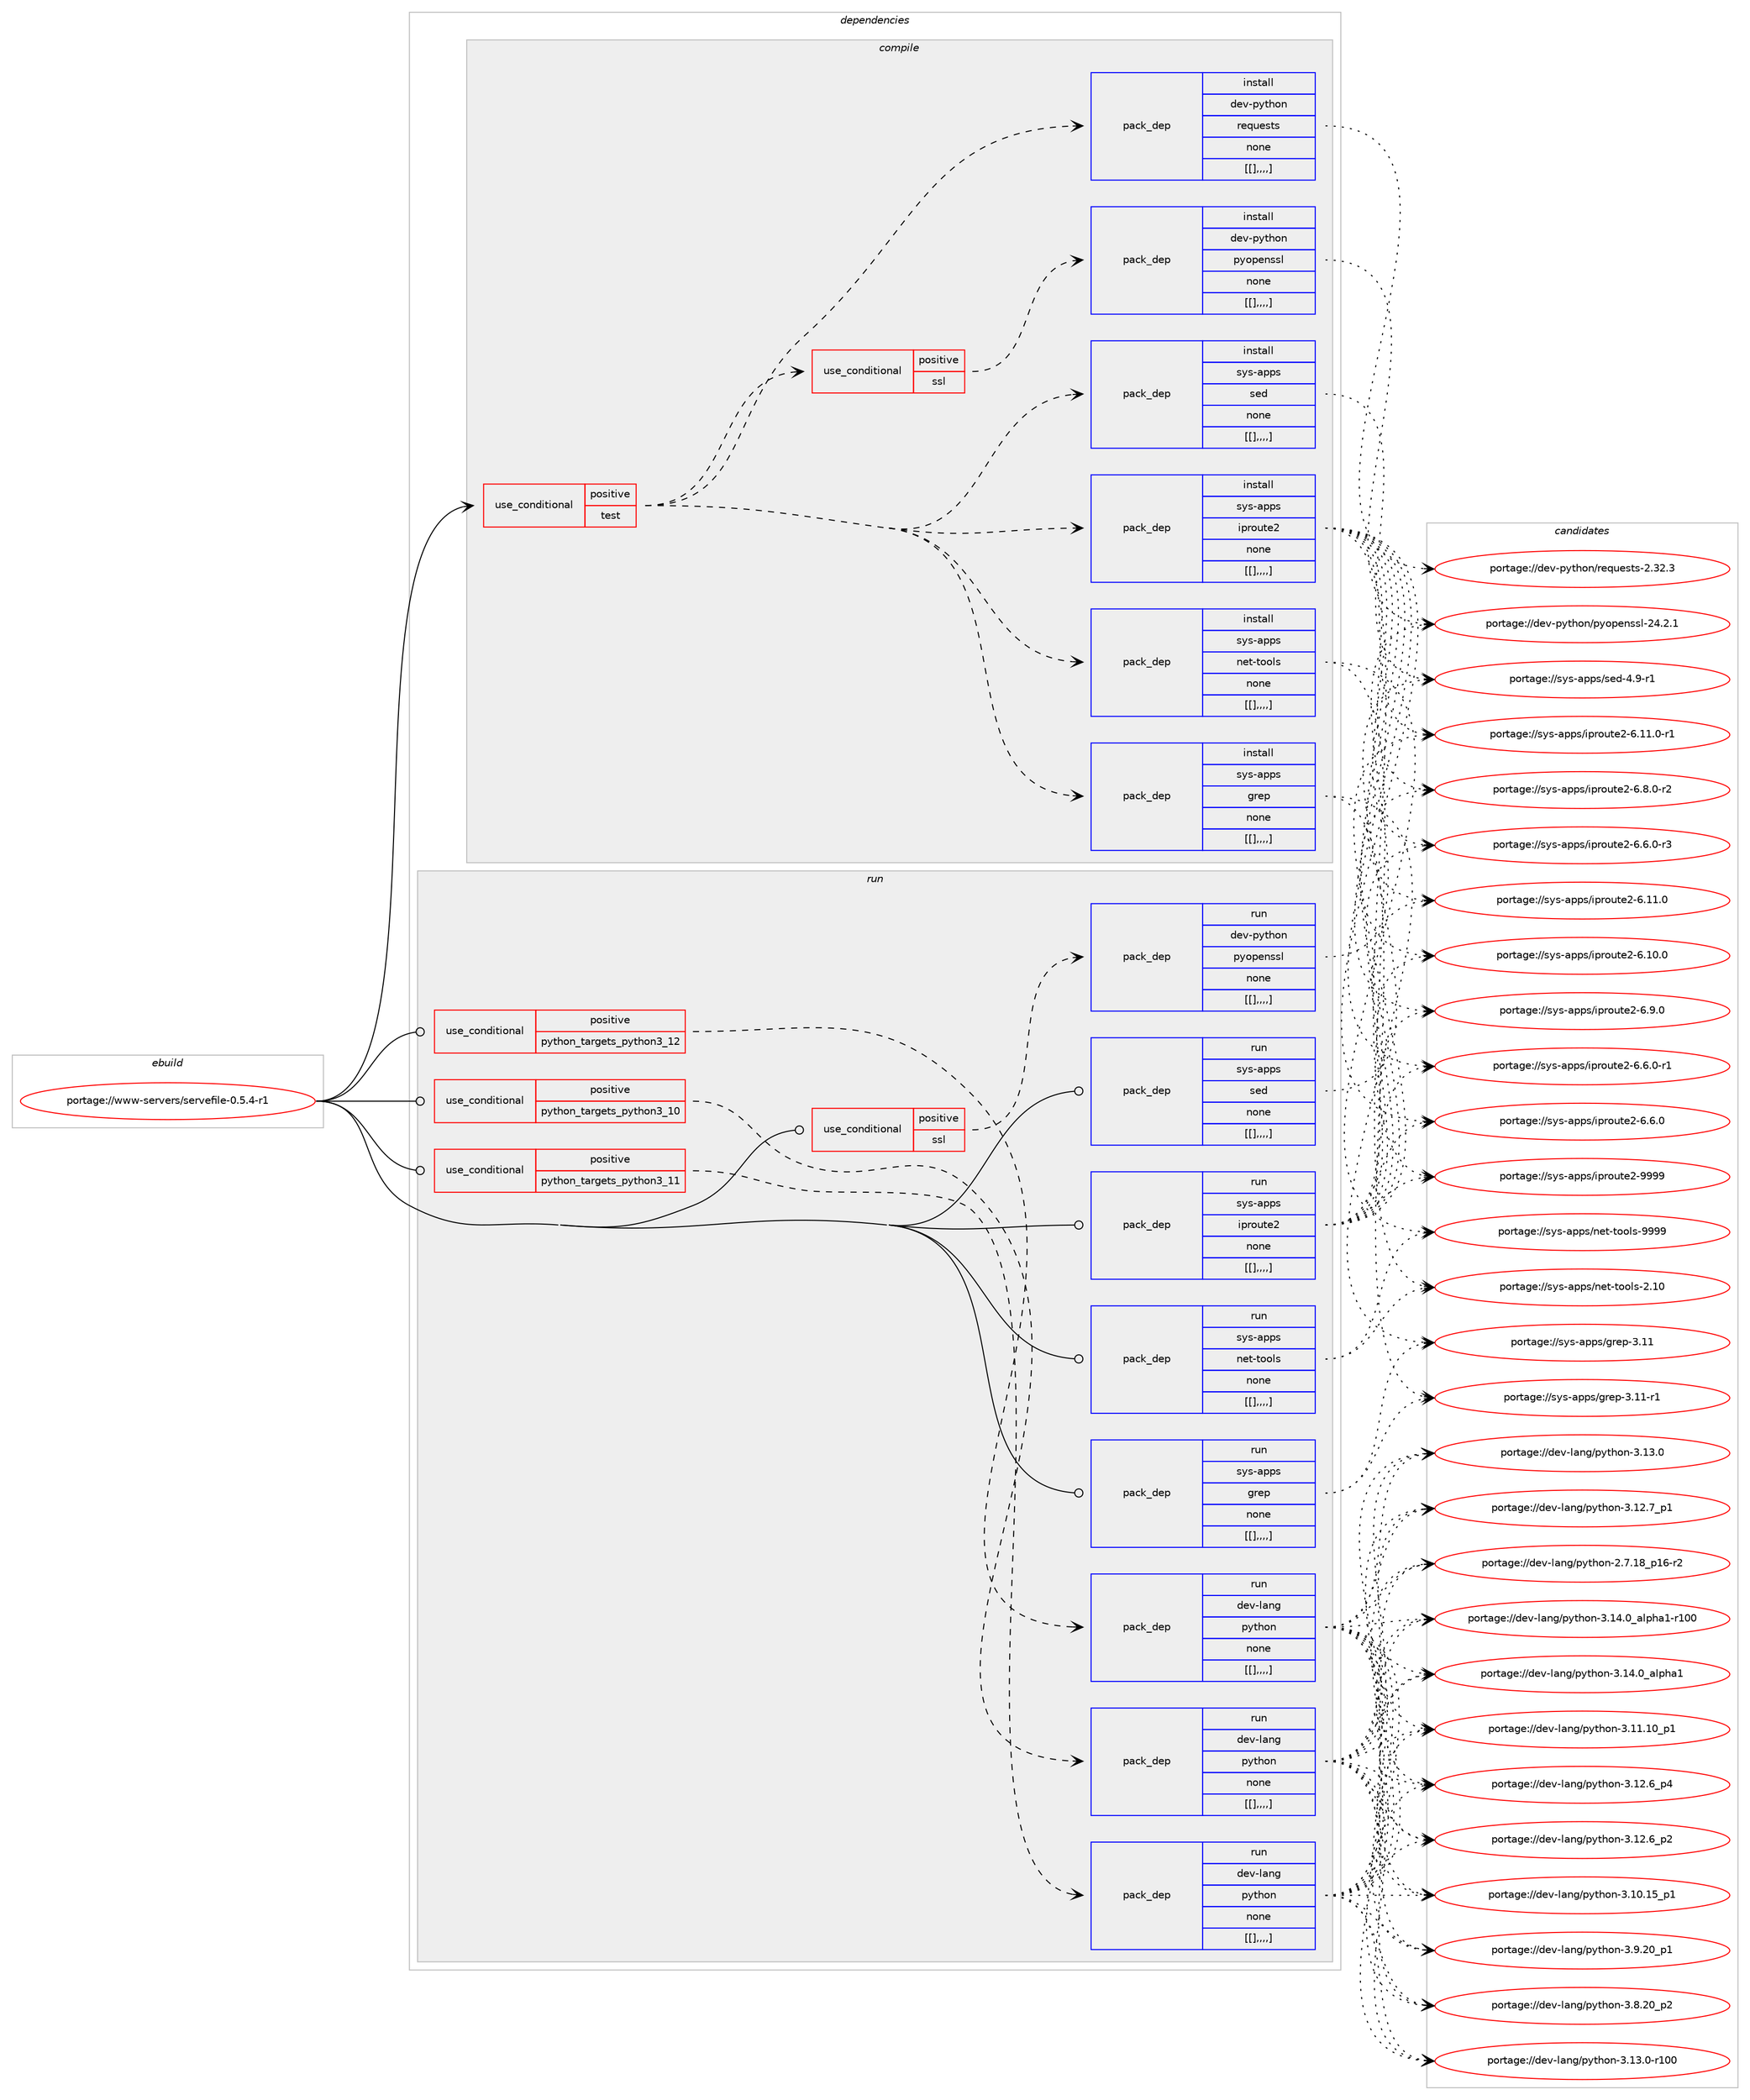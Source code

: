 digraph prolog {

# *************
# Graph options
# *************

newrank=true;
concentrate=true;
compound=true;
graph [rankdir=LR,fontname=Helvetica,fontsize=10,ranksep=1.5];#, ranksep=2.5, nodesep=0.2];
edge  [arrowhead=vee];
node  [fontname=Helvetica,fontsize=10];

# **********
# The ebuild
# **********

subgraph cluster_leftcol {
color=gray;
label=<<i>ebuild</i>>;
id [label="portage://www-servers/servefile-0.5.4-r1", color=red, width=4, href="../www-servers/servefile-0.5.4-r1.svg"];
}

# ****************
# The dependencies
# ****************

subgraph cluster_midcol {
color=gray;
label=<<i>dependencies</i>>;
subgraph cluster_compile {
fillcolor="#eeeeee";
style=filled;
label=<<i>compile</i>>;
subgraph cond127748 {
dependency477206 [label=<<TABLE BORDER="0" CELLBORDER="1" CELLSPACING="0" CELLPADDING="4"><TR><TD ROWSPAN="3" CELLPADDING="10">use_conditional</TD></TR><TR><TD>positive</TD></TR><TR><TD>test</TD></TR></TABLE>>, shape=none, color=red];
subgraph cond127763 {
dependency477238 [label=<<TABLE BORDER="0" CELLBORDER="1" CELLSPACING="0" CELLPADDING="4"><TR><TD ROWSPAN="3" CELLPADDING="10">use_conditional</TD></TR><TR><TD>positive</TD></TR><TR><TD>ssl</TD></TR></TABLE>>, shape=none, color=red];
subgraph pack345831 {
dependency477242 [label=<<TABLE BORDER="0" CELLBORDER="1" CELLSPACING="0" CELLPADDING="4" WIDTH="220"><TR><TD ROWSPAN="6" CELLPADDING="30">pack_dep</TD></TR><TR><TD WIDTH="110">install</TD></TR><TR><TD>dev-python</TD></TR><TR><TD>pyopenssl</TD></TR><TR><TD>none</TD></TR><TR><TD>[[],,,,]</TD></TR></TABLE>>, shape=none, color=blue];
}
dependency477238:e -> dependency477242:w [weight=20,style="dashed",arrowhead="vee"];
}
dependency477206:e -> dependency477238:w [weight=20,style="dashed",arrowhead="vee"];
subgraph pack345861 {
dependency477283 [label=<<TABLE BORDER="0" CELLBORDER="1" CELLSPACING="0" CELLPADDING="4" WIDTH="220"><TR><TD ROWSPAN="6" CELLPADDING="30">pack_dep</TD></TR><TR><TD WIDTH="110">install</TD></TR><TR><TD>sys-apps</TD></TR><TR><TD>grep</TD></TR><TR><TD>none</TD></TR><TR><TD>[[],,,,]</TD></TR></TABLE>>, shape=none, color=blue];
}
dependency477206:e -> dependency477283:w [weight=20,style="dashed",arrowhead="vee"];
subgraph pack345866 {
dependency477316 [label=<<TABLE BORDER="0" CELLBORDER="1" CELLSPACING="0" CELLPADDING="4" WIDTH="220"><TR><TD ROWSPAN="6" CELLPADDING="30">pack_dep</TD></TR><TR><TD WIDTH="110">install</TD></TR><TR><TD>sys-apps</TD></TR><TR><TD>iproute2</TD></TR><TR><TD>none</TD></TR><TR><TD>[[],,,,]</TD></TR></TABLE>>, shape=none, color=blue];
}
dependency477206:e -> dependency477316:w [weight=20,style="dashed",arrowhead="vee"];
subgraph pack345884 {
dependency477337 [label=<<TABLE BORDER="0" CELLBORDER="1" CELLSPACING="0" CELLPADDING="4" WIDTH="220"><TR><TD ROWSPAN="6" CELLPADDING="30">pack_dep</TD></TR><TR><TD WIDTH="110">install</TD></TR><TR><TD>sys-apps</TD></TR><TR><TD>net-tools</TD></TR><TR><TD>none</TD></TR><TR><TD>[[],,,,]</TD></TR></TABLE>>, shape=none, color=blue];
}
dependency477206:e -> dependency477337:w [weight=20,style="dashed",arrowhead="vee"];
subgraph pack345896 {
dependency477342 [label=<<TABLE BORDER="0" CELLBORDER="1" CELLSPACING="0" CELLPADDING="4" WIDTH="220"><TR><TD ROWSPAN="6" CELLPADDING="30">pack_dep</TD></TR><TR><TD WIDTH="110">install</TD></TR><TR><TD>sys-apps</TD></TR><TR><TD>sed</TD></TR><TR><TD>none</TD></TR><TR><TD>[[],,,,]</TD></TR></TABLE>>, shape=none, color=blue];
}
dependency477206:e -> dependency477342:w [weight=20,style="dashed",arrowhead="vee"];
subgraph pack345924 {
dependency477402 [label=<<TABLE BORDER="0" CELLBORDER="1" CELLSPACING="0" CELLPADDING="4" WIDTH="220"><TR><TD ROWSPAN="6" CELLPADDING="30">pack_dep</TD></TR><TR><TD WIDTH="110">install</TD></TR><TR><TD>dev-python</TD></TR><TR><TD>requests</TD></TR><TR><TD>none</TD></TR><TR><TD>[[],,,,]</TD></TR></TABLE>>, shape=none, color=blue];
}
dependency477206:e -> dependency477402:w [weight=20,style="dashed",arrowhead="vee"];
}
id:e -> dependency477206:w [weight=20,style="solid",arrowhead="vee"];
}
subgraph cluster_compileandrun {
fillcolor="#eeeeee";
style=filled;
label=<<i>compile and run</i>>;
}
subgraph cluster_run {
fillcolor="#eeeeee";
style=filled;
label=<<i>run</i>>;
subgraph cond127861 {
dependency477504 [label=<<TABLE BORDER="0" CELLBORDER="1" CELLSPACING="0" CELLPADDING="4"><TR><TD ROWSPAN="3" CELLPADDING="10">use_conditional</TD></TR><TR><TD>positive</TD></TR><TR><TD>python_targets_python3_10</TD></TR></TABLE>>, shape=none, color=red];
subgraph pack346000 {
dependency477508 [label=<<TABLE BORDER="0" CELLBORDER="1" CELLSPACING="0" CELLPADDING="4" WIDTH="220"><TR><TD ROWSPAN="6" CELLPADDING="30">pack_dep</TD></TR><TR><TD WIDTH="110">run</TD></TR><TR><TD>dev-lang</TD></TR><TR><TD>python</TD></TR><TR><TD>none</TD></TR><TR><TD>[[],,,,]</TD></TR></TABLE>>, shape=none, color=blue];
}
dependency477504:e -> dependency477508:w [weight=20,style="dashed",arrowhead="vee"];
}
id:e -> dependency477504:w [weight=20,style="solid",arrowhead="odot"];
subgraph cond127870 {
dependency477513 [label=<<TABLE BORDER="0" CELLBORDER="1" CELLSPACING="0" CELLPADDING="4"><TR><TD ROWSPAN="3" CELLPADDING="10">use_conditional</TD></TR><TR><TD>positive</TD></TR><TR><TD>python_targets_python3_11</TD></TR></TABLE>>, shape=none, color=red];
subgraph pack346006 {
dependency477517 [label=<<TABLE BORDER="0" CELLBORDER="1" CELLSPACING="0" CELLPADDING="4" WIDTH="220"><TR><TD ROWSPAN="6" CELLPADDING="30">pack_dep</TD></TR><TR><TD WIDTH="110">run</TD></TR><TR><TD>dev-lang</TD></TR><TR><TD>python</TD></TR><TR><TD>none</TD></TR><TR><TD>[[],,,,]</TD></TR></TABLE>>, shape=none, color=blue];
}
dependency477513:e -> dependency477517:w [weight=20,style="dashed",arrowhead="vee"];
}
id:e -> dependency477513:w [weight=20,style="solid",arrowhead="odot"];
subgraph cond127872 {
dependency477521 [label=<<TABLE BORDER="0" CELLBORDER="1" CELLSPACING="0" CELLPADDING="4"><TR><TD ROWSPAN="3" CELLPADDING="10">use_conditional</TD></TR><TR><TD>positive</TD></TR><TR><TD>python_targets_python3_12</TD></TR></TABLE>>, shape=none, color=red];
subgraph pack346034 {
dependency477595 [label=<<TABLE BORDER="0" CELLBORDER="1" CELLSPACING="0" CELLPADDING="4" WIDTH="220"><TR><TD ROWSPAN="6" CELLPADDING="30">pack_dep</TD></TR><TR><TD WIDTH="110">run</TD></TR><TR><TD>dev-lang</TD></TR><TR><TD>python</TD></TR><TR><TD>none</TD></TR><TR><TD>[[],,,,]</TD></TR></TABLE>>, shape=none, color=blue];
}
dependency477521:e -> dependency477595:w [weight=20,style="dashed",arrowhead="vee"];
}
id:e -> dependency477521:w [weight=20,style="solid",arrowhead="odot"];
subgraph cond127923 {
dependency477671 [label=<<TABLE BORDER="0" CELLBORDER="1" CELLSPACING="0" CELLPADDING="4"><TR><TD ROWSPAN="3" CELLPADDING="10">use_conditional</TD></TR><TR><TD>positive</TD></TR><TR><TD>ssl</TD></TR></TABLE>>, shape=none, color=red];
subgraph pack346125 {
dependency477714 [label=<<TABLE BORDER="0" CELLBORDER="1" CELLSPACING="0" CELLPADDING="4" WIDTH="220"><TR><TD ROWSPAN="6" CELLPADDING="30">pack_dep</TD></TR><TR><TD WIDTH="110">run</TD></TR><TR><TD>dev-python</TD></TR><TR><TD>pyopenssl</TD></TR><TR><TD>none</TD></TR><TR><TD>[[],,,,]</TD></TR></TABLE>>, shape=none, color=blue];
}
dependency477671:e -> dependency477714:w [weight=20,style="dashed",arrowhead="vee"];
}
id:e -> dependency477671:w [weight=20,style="solid",arrowhead="odot"];
subgraph pack346137 {
dependency477799 [label=<<TABLE BORDER="0" CELLBORDER="1" CELLSPACING="0" CELLPADDING="4" WIDTH="220"><TR><TD ROWSPAN="6" CELLPADDING="30">pack_dep</TD></TR><TR><TD WIDTH="110">run</TD></TR><TR><TD>sys-apps</TD></TR><TR><TD>grep</TD></TR><TR><TD>none</TD></TR><TR><TD>[[],,,,]</TD></TR></TABLE>>, shape=none, color=blue];
}
id:e -> dependency477799:w [weight=20,style="solid",arrowhead="odot"];
subgraph pack346213 {
dependency477889 [label=<<TABLE BORDER="0" CELLBORDER="1" CELLSPACING="0" CELLPADDING="4" WIDTH="220"><TR><TD ROWSPAN="6" CELLPADDING="30">pack_dep</TD></TR><TR><TD WIDTH="110">run</TD></TR><TR><TD>sys-apps</TD></TR><TR><TD>iproute2</TD></TR><TR><TD>none</TD></TR><TR><TD>[[],,,,]</TD></TR></TABLE>>, shape=none, color=blue];
}
id:e -> dependency477889:w [weight=20,style="solid",arrowhead="odot"];
subgraph pack346264 {
dependency477909 [label=<<TABLE BORDER="0" CELLBORDER="1" CELLSPACING="0" CELLPADDING="4" WIDTH="220"><TR><TD ROWSPAN="6" CELLPADDING="30">pack_dep</TD></TR><TR><TD WIDTH="110">run</TD></TR><TR><TD>sys-apps</TD></TR><TR><TD>net-tools</TD></TR><TR><TD>none</TD></TR><TR><TD>[[],,,,]</TD></TR></TABLE>>, shape=none, color=blue];
}
id:e -> dependency477909:w [weight=20,style="solid",arrowhead="odot"];
subgraph pack346280 {
dependency477970 [label=<<TABLE BORDER="0" CELLBORDER="1" CELLSPACING="0" CELLPADDING="4" WIDTH="220"><TR><TD ROWSPAN="6" CELLPADDING="30">pack_dep</TD></TR><TR><TD WIDTH="110">run</TD></TR><TR><TD>sys-apps</TD></TR><TR><TD>sed</TD></TR><TR><TD>none</TD></TR><TR><TD>[[],,,,]</TD></TR></TABLE>>, shape=none, color=blue];
}
id:e -> dependency477970:w [weight=20,style="solid",arrowhead="odot"];
}
}

# **************
# The candidates
# **************

subgraph cluster_choices {
rank=same;
color=gray;
label=<<i>candidates</i>>;

subgraph choice344895 {
color=black;
nodesep=1;
choice100101118451121211161041111104711212111111210111011511510845505246504649 [label="portage://dev-python/pyopenssl-24.2.1", color=red, width=4,href="../dev-python/pyopenssl-24.2.1.svg"];
dependency477242:e -> choice100101118451121211161041111104711212111111210111011511510845505246504649:w [style=dotted,weight="100"];
}
subgraph choice344906 {
color=black;
nodesep=1;
choice11512111545971121121154710311410111245514649494511449 [label="portage://sys-apps/grep-3.11-r1", color=red, width=4,href="../sys-apps/grep-3.11-r1.svg"];
choice1151211154597112112115471031141011124551464949 [label="portage://sys-apps/grep-3.11", color=red, width=4,href="../sys-apps/grep-3.11.svg"];
dependency477283:e -> choice11512111545971121121154710311410111245514649494511449:w [style=dotted,weight="100"];
dependency477283:e -> choice1151211154597112112115471031141011124551464949:w [style=dotted,weight="100"];
}
subgraph choice344908 {
color=black;
nodesep=1;
choice115121115459711211211547105112114111117116101504557575757 [label="portage://sys-apps/iproute2-9999", color=red, width=4,href="../sys-apps/iproute2-9999.svg"];
choice11512111545971121121154710511211411111711610150455446494946484511449 [label="portage://sys-apps/iproute2-6.11.0-r1", color=red, width=4,href="../sys-apps/iproute2-6.11.0-r1.svg"];
choice1151211154597112112115471051121141111171161015045544649494648 [label="portage://sys-apps/iproute2-6.11.0", color=red, width=4,href="../sys-apps/iproute2-6.11.0.svg"];
choice1151211154597112112115471051121141111171161015045544649484648 [label="portage://sys-apps/iproute2-6.10.0", color=red, width=4,href="../sys-apps/iproute2-6.10.0.svg"];
choice11512111545971121121154710511211411111711610150455446574648 [label="portage://sys-apps/iproute2-6.9.0", color=red, width=4,href="../sys-apps/iproute2-6.9.0.svg"];
choice115121115459711211211547105112114111117116101504554465646484511450 [label="portage://sys-apps/iproute2-6.8.0-r2", color=red, width=4,href="../sys-apps/iproute2-6.8.0-r2.svg"];
choice115121115459711211211547105112114111117116101504554465446484511451 [label="portage://sys-apps/iproute2-6.6.0-r3", color=red, width=4,href="../sys-apps/iproute2-6.6.0-r3.svg"];
choice115121115459711211211547105112114111117116101504554465446484511449 [label="portage://sys-apps/iproute2-6.6.0-r1", color=red, width=4,href="../sys-apps/iproute2-6.6.0-r1.svg"];
choice11512111545971121121154710511211411111711610150455446544648 [label="portage://sys-apps/iproute2-6.6.0", color=red, width=4,href="../sys-apps/iproute2-6.6.0.svg"];
dependency477316:e -> choice115121115459711211211547105112114111117116101504557575757:w [style=dotted,weight="100"];
dependency477316:e -> choice11512111545971121121154710511211411111711610150455446494946484511449:w [style=dotted,weight="100"];
dependency477316:e -> choice1151211154597112112115471051121141111171161015045544649494648:w [style=dotted,weight="100"];
dependency477316:e -> choice1151211154597112112115471051121141111171161015045544649484648:w [style=dotted,weight="100"];
dependency477316:e -> choice11512111545971121121154710511211411111711610150455446574648:w [style=dotted,weight="100"];
dependency477316:e -> choice115121115459711211211547105112114111117116101504554465646484511450:w [style=dotted,weight="100"];
dependency477316:e -> choice115121115459711211211547105112114111117116101504554465446484511451:w [style=dotted,weight="100"];
dependency477316:e -> choice115121115459711211211547105112114111117116101504554465446484511449:w [style=dotted,weight="100"];
dependency477316:e -> choice11512111545971121121154710511211411111711610150455446544648:w [style=dotted,weight="100"];
}
subgraph choice344914 {
color=black;
nodesep=1;
choice115121115459711211211547110101116451161111111081154557575757 [label="portage://sys-apps/net-tools-9999", color=red, width=4,href="../sys-apps/net-tools-9999.svg"];
choice115121115459711211211547110101116451161111111081154550464948 [label="portage://sys-apps/net-tools-2.10", color=red, width=4,href="../sys-apps/net-tools-2.10.svg"];
dependency477337:e -> choice115121115459711211211547110101116451161111111081154557575757:w [style=dotted,weight="100"];
dependency477337:e -> choice115121115459711211211547110101116451161111111081154550464948:w [style=dotted,weight="100"];
}
subgraph choice344915 {
color=black;
nodesep=1;
choice115121115459711211211547115101100455246574511449 [label="portage://sys-apps/sed-4.9-r1", color=red, width=4,href="../sys-apps/sed-4.9-r1.svg"];
dependency477342:e -> choice115121115459711211211547115101100455246574511449:w [style=dotted,weight="100"];
}
subgraph choice344933 {
color=black;
nodesep=1;
choice100101118451121211161041111104711410111311710111511611545504651504651 [label="portage://dev-python/requests-2.32.3", color=red, width=4,href="../dev-python/requests-2.32.3.svg"];
dependency477402:e -> choice100101118451121211161041111104711410111311710111511611545504651504651:w [style=dotted,weight="100"];
}
subgraph choice344935 {
color=black;
nodesep=1;
choice100101118451089711010347112121116104111110455146495246489597108112104974945114494848 [label="portage://dev-lang/python-3.14.0_alpha1-r100", color=red, width=4,href="../dev-lang/python-3.14.0_alpha1-r100.svg"];
choice1001011184510897110103471121211161041111104551464952464895971081121049749 [label="portage://dev-lang/python-3.14.0_alpha1", color=red, width=4,href="../dev-lang/python-3.14.0_alpha1.svg"];
choice1001011184510897110103471121211161041111104551464951464845114494848 [label="portage://dev-lang/python-3.13.0-r100", color=red, width=4,href="../dev-lang/python-3.13.0-r100.svg"];
choice10010111845108971101034711212111610411111045514649514648 [label="portage://dev-lang/python-3.13.0", color=red, width=4,href="../dev-lang/python-3.13.0.svg"];
choice100101118451089711010347112121116104111110455146495046559511249 [label="portage://dev-lang/python-3.12.7_p1", color=red, width=4,href="../dev-lang/python-3.12.7_p1.svg"];
choice100101118451089711010347112121116104111110455146495046549511252 [label="portage://dev-lang/python-3.12.6_p4", color=red, width=4,href="../dev-lang/python-3.12.6_p4.svg"];
choice100101118451089711010347112121116104111110455146495046549511250 [label="portage://dev-lang/python-3.12.6_p2", color=red, width=4,href="../dev-lang/python-3.12.6_p2.svg"];
choice10010111845108971101034711212111610411111045514649494649489511249 [label="portage://dev-lang/python-3.11.10_p1", color=red, width=4,href="../dev-lang/python-3.11.10_p1.svg"];
choice10010111845108971101034711212111610411111045514649484649539511249 [label="portage://dev-lang/python-3.10.15_p1", color=red, width=4,href="../dev-lang/python-3.10.15_p1.svg"];
choice100101118451089711010347112121116104111110455146574650489511249 [label="portage://dev-lang/python-3.9.20_p1", color=red, width=4,href="../dev-lang/python-3.9.20_p1.svg"];
choice100101118451089711010347112121116104111110455146564650489511250 [label="portage://dev-lang/python-3.8.20_p2", color=red, width=4,href="../dev-lang/python-3.8.20_p2.svg"];
choice100101118451089711010347112121116104111110455046554649569511249544511450 [label="portage://dev-lang/python-2.7.18_p16-r2", color=red, width=4,href="../dev-lang/python-2.7.18_p16-r2.svg"];
dependency477508:e -> choice100101118451089711010347112121116104111110455146495246489597108112104974945114494848:w [style=dotted,weight="100"];
dependency477508:e -> choice1001011184510897110103471121211161041111104551464952464895971081121049749:w [style=dotted,weight="100"];
dependency477508:e -> choice1001011184510897110103471121211161041111104551464951464845114494848:w [style=dotted,weight="100"];
dependency477508:e -> choice10010111845108971101034711212111610411111045514649514648:w [style=dotted,weight="100"];
dependency477508:e -> choice100101118451089711010347112121116104111110455146495046559511249:w [style=dotted,weight="100"];
dependency477508:e -> choice100101118451089711010347112121116104111110455146495046549511252:w [style=dotted,weight="100"];
dependency477508:e -> choice100101118451089711010347112121116104111110455146495046549511250:w [style=dotted,weight="100"];
dependency477508:e -> choice10010111845108971101034711212111610411111045514649494649489511249:w [style=dotted,weight="100"];
dependency477508:e -> choice10010111845108971101034711212111610411111045514649484649539511249:w [style=dotted,weight="100"];
dependency477508:e -> choice100101118451089711010347112121116104111110455146574650489511249:w [style=dotted,weight="100"];
dependency477508:e -> choice100101118451089711010347112121116104111110455146564650489511250:w [style=dotted,weight="100"];
dependency477508:e -> choice100101118451089711010347112121116104111110455046554649569511249544511450:w [style=dotted,weight="100"];
}
subgraph choice344942 {
color=black;
nodesep=1;
choice100101118451089711010347112121116104111110455146495246489597108112104974945114494848 [label="portage://dev-lang/python-3.14.0_alpha1-r100", color=red, width=4,href="../dev-lang/python-3.14.0_alpha1-r100.svg"];
choice1001011184510897110103471121211161041111104551464952464895971081121049749 [label="portage://dev-lang/python-3.14.0_alpha1", color=red, width=4,href="../dev-lang/python-3.14.0_alpha1.svg"];
choice1001011184510897110103471121211161041111104551464951464845114494848 [label="portage://dev-lang/python-3.13.0-r100", color=red, width=4,href="../dev-lang/python-3.13.0-r100.svg"];
choice10010111845108971101034711212111610411111045514649514648 [label="portage://dev-lang/python-3.13.0", color=red, width=4,href="../dev-lang/python-3.13.0.svg"];
choice100101118451089711010347112121116104111110455146495046559511249 [label="portage://dev-lang/python-3.12.7_p1", color=red, width=4,href="../dev-lang/python-3.12.7_p1.svg"];
choice100101118451089711010347112121116104111110455146495046549511252 [label="portage://dev-lang/python-3.12.6_p4", color=red, width=4,href="../dev-lang/python-3.12.6_p4.svg"];
choice100101118451089711010347112121116104111110455146495046549511250 [label="portage://dev-lang/python-3.12.6_p2", color=red, width=4,href="../dev-lang/python-3.12.6_p2.svg"];
choice10010111845108971101034711212111610411111045514649494649489511249 [label="portage://dev-lang/python-3.11.10_p1", color=red, width=4,href="../dev-lang/python-3.11.10_p1.svg"];
choice10010111845108971101034711212111610411111045514649484649539511249 [label="portage://dev-lang/python-3.10.15_p1", color=red, width=4,href="../dev-lang/python-3.10.15_p1.svg"];
choice100101118451089711010347112121116104111110455146574650489511249 [label="portage://dev-lang/python-3.9.20_p1", color=red, width=4,href="../dev-lang/python-3.9.20_p1.svg"];
choice100101118451089711010347112121116104111110455146564650489511250 [label="portage://dev-lang/python-3.8.20_p2", color=red, width=4,href="../dev-lang/python-3.8.20_p2.svg"];
choice100101118451089711010347112121116104111110455046554649569511249544511450 [label="portage://dev-lang/python-2.7.18_p16-r2", color=red, width=4,href="../dev-lang/python-2.7.18_p16-r2.svg"];
dependency477517:e -> choice100101118451089711010347112121116104111110455146495246489597108112104974945114494848:w [style=dotted,weight="100"];
dependency477517:e -> choice1001011184510897110103471121211161041111104551464952464895971081121049749:w [style=dotted,weight="100"];
dependency477517:e -> choice1001011184510897110103471121211161041111104551464951464845114494848:w [style=dotted,weight="100"];
dependency477517:e -> choice10010111845108971101034711212111610411111045514649514648:w [style=dotted,weight="100"];
dependency477517:e -> choice100101118451089711010347112121116104111110455146495046559511249:w [style=dotted,weight="100"];
dependency477517:e -> choice100101118451089711010347112121116104111110455146495046549511252:w [style=dotted,weight="100"];
dependency477517:e -> choice100101118451089711010347112121116104111110455146495046549511250:w [style=dotted,weight="100"];
dependency477517:e -> choice10010111845108971101034711212111610411111045514649494649489511249:w [style=dotted,weight="100"];
dependency477517:e -> choice10010111845108971101034711212111610411111045514649484649539511249:w [style=dotted,weight="100"];
dependency477517:e -> choice100101118451089711010347112121116104111110455146574650489511249:w [style=dotted,weight="100"];
dependency477517:e -> choice100101118451089711010347112121116104111110455146564650489511250:w [style=dotted,weight="100"];
dependency477517:e -> choice100101118451089711010347112121116104111110455046554649569511249544511450:w [style=dotted,weight="100"];
}
subgraph choice344978 {
color=black;
nodesep=1;
choice100101118451089711010347112121116104111110455146495246489597108112104974945114494848 [label="portage://dev-lang/python-3.14.0_alpha1-r100", color=red, width=4,href="../dev-lang/python-3.14.0_alpha1-r100.svg"];
choice1001011184510897110103471121211161041111104551464952464895971081121049749 [label="portage://dev-lang/python-3.14.0_alpha1", color=red, width=4,href="../dev-lang/python-3.14.0_alpha1.svg"];
choice1001011184510897110103471121211161041111104551464951464845114494848 [label="portage://dev-lang/python-3.13.0-r100", color=red, width=4,href="../dev-lang/python-3.13.0-r100.svg"];
choice10010111845108971101034711212111610411111045514649514648 [label="portage://dev-lang/python-3.13.0", color=red, width=4,href="../dev-lang/python-3.13.0.svg"];
choice100101118451089711010347112121116104111110455146495046559511249 [label="portage://dev-lang/python-3.12.7_p1", color=red, width=4,href="../dev-lang/python-3.12.7_p1.svg"];
choice100101118451089711010347112121116104111110455146495046549511252 [label="portage://dev-lang/python-3.12.6_p4", color=red, width=4,href="../dev-lang/python-3.12.6_p4.svg"];
choice100101118451089711010347112121116104111110455146495046549511250 [label="portage://dev-lang/python-3.12.6_p2", color=red, width=4,href="../dev-lang/python-3.12.6_p2.svg"];
choice10010111845108971101034711212111610411111045514649494649489511249 [label="portage://dev-lang/python-3.11.10_p1", color=red, width=4,href="../dev-lang/python-3.11.10_p1.svg"];
choice10010111845108971101034711212111610411111045514649484649539511249 [label="portage://dev-lang/python-3.10.15_p1", color=red, width=4,href="../dev-lang/python-3.10.15_p1.svg"];
choice100101118451089711010347112121116104111110455146574650489511249 [label="portage://dev-lang/python-3.9.20_p1", color=red, width=4,href="../dev-lang/python-3.9.20_p1.svg"];
choice100101118451089711010347112121116104111110455146564650489511250 [label="portage://dev-lang/python-3.8.20_p2", color=red, width=4,href="../dev-lang/python-3.8.20_p2.svg"];
choice100101118451089711010347112121116104111110455046554649569511249544511450 [label="portage://dev-lang/python-2.7.18_p16-r2", color=red, width=4,href="../dev-lang/python-2.7.18_p16-r2.svg"];
dependency477595:e -> choice100101118451089711010347112121116104111110455146495246489597108112104974945114494848:w [style=dotted,weight="100"];
dependency477595:e -> choice1001011184510897110103471121211161041111104551464952464895971081121049749:w [style=dotted,weight="100"];
dependency477595:e -> choice1001011184510897110103471121211161041111104551464951464845114494848:w [style=dotted,weight="100"];
dependency477595:e -> choice10010111845108971101034711212111610411111045514649514648:w [style=dotted,weight="100"];
dependency477595:e -> choice100101118451089711010347112121116104111110455146495046559511249:w [style=dotted,weight="100"];
dependency477595:e -> choice100101118451089711010347112121116104111110455146495046549511252:w [style=dotted,weight="100"];
dependency477595:e -> choice100101118451089711010347112121116104111110455146495046549511250:w [style=dotted,weight="100"];
dependency477595:e -> choice10010111845108971101034711212111610411111045514649494649489511249:w [style=dotted,weight="100"];
dependency477595:e -> choice10010111845108971101034711212111610411111045514649484649539511249:w [style=dotted,weight="100"];
dependency477595:e -> choice100101118451089711010347112121116104111110455146574650489511249:w [style=dotted,weight="100"];
dependency477595:e -> choice100101118451089711010347112121116104111110455146564650489511250:w [style=dotted,weight="100"];
dependency477595:e -> choice100101118451089711010347112121116104111110455046554649569511249544511450:w [style=dotted,weight="100"];
}
subgraph choice344990 {
color=black;
nodesep=1;
choice100101118451121211161041111104711212111111210111011511510845505246504649 [label="portage://dev-python/pyopenssl-24.2.1", color=red, width=4,href="../dev-python/pyopenssl-24.2.1.svg"];
dependency477714:e -> choice100101118451121211161041111104711212111111210111011511510845505246504649:w [style=dotted,weight="100"];
}
subgraph choice344993 {
color=black;
nodesep=1;
choice11512111545971121121154710311410111245514649494511449 [label="portage://sys-apps/grep-3.11-r1", color=red, width=4,href="../sys-apps/grep-3.11-r1.svg"];
choice1151211154597112112115471031141011124551464949 [label="portage://sys-apps/grep-3.11", color=red, width=4,href="../sys-apps/grep-3.11.svg"];
dependency477799:e -> choice11512111545971121121154710311410111245514649494511449:w [style=dotted,weight="100"];
dependency477799:e -> choice1151211154597112112115471031141011124551464949:w [style=dotted,weight="100"];
}
subgraph choice344997 {
color=black;
nodesep=1;
choice115121115459711211211547105112114111117116101504557575757 [label="portage://sys-apps/iproute2-9999", color=red, width=4,href="../sys-apps/iproute2-9999.svg"];
choice11512111545971121121154710511211411111711610150455446494946484511449 [label="portage://sys-apps/iproute2-6.11.0-r1", color=red, width=4,href="../sys-apps/iproute2-6.11.0-r1.svg"];
choice1151211154597112112115471051121141111171161015045544649494648 [label="portage://sys-apps/iproute2-6.11.0", color=red, width=4,href="../sys-apps/iproute2-6.11.0.svg"];
choice1151211154597112112115471051121141111171161015045544649484648 [label="portage://sys-apps/iproute2-6.10.0", color=red, width=4,href="../sys-apps/iproute2-6.10.0.svg"];
choice11512111545971121121154710511211411111711610150455446574648 [label="portage://sys-apps/iproute2-6.9.0", color=red, width=4,href="../sys-apps/iproute2-6.9.0.svg"];
choice115121115459711211211547105112114111117116101504554465646484511450 [label="portage://sys-apps/iproute2-6.8.0-r2", color=red, width=4,href="../sys-apps/iproute2-6.8.0-r2.svg"];
choice115121115459711211211547105112114111117116101504554465446484511451 [label="portage://sys-apps/iproute2-6.6.0-r3", color=red, width=4,href="../sys-apps/iproute2-6.6.0-r3.svg"];
choice115121115459711211211547105112114111117116101504554465446484511449 [label="portage://sys-apps/iproute2-6.6.0-r1", color=red, width=4,href="../sys-apps/iproute2-6.6.0-r1.svg"];
choice11512111545971121121154710511211411111711610150455446544648 [label="portage://sys-apps/iproute2-6.6.0", color=red, width=4,href="../sys-apps/iproute2-6.6.0.svg"];
dependency477889:e -> choice115121115459711211211547105112114111117116101504557575757:w [style=dotted,weight="100"];
dependency477889:e -> choice11512111545971121121154710511211411111711610150455446494946484511449:w [style=dotted,weight="100"];
dependency477889:e -> choice1151211154597112112115471051121141111171161015045544649494648:w [style=dotted,weight="100"];
dependency477889:e -> choice1151211154597112112115471051121141111171161015045544649484648:w [style=dotted,weight="100"];
dependency477889:e -> choice11512111545971121121154710511211411111711610150455446574648:w [style=dotted,weight="100"];
dependency477889:e -> choice115121115459711211211547105112114111117116101504554465646484511450:w [style=dotted,weight="100"];
dependency477889:e -> choice115121115459711211211547105112114111117116101504554465446484511451:w [style=dotted,weight="100"];
dependency477889:e -> choice115121115459711211211547105112114111117116101504554465446484511449:w [style=dotted,weight="100"];
dependency477889:e -> choice11512111545971121121154710511211411111711610150455446544648:w [style=dotted,weight="100"];
}
subgraph choice345081 {
color=black;
nodesep=1;
choice115121115459711211211547110101116451161111111081154557575757 [label="portage://sys-apps/net-tools-9999", color=red, width=4,href="../sys-apps/net-tools-9999.svg"];
choice115121115459711211211547110101116451161111111081154550464948 [label="portage://sys-apps/net-tools-2.10", color=red, width=4,href="../sys-apps/net-tools-2.10.svg"];
dependency477909:e -> choice115121115459711211211547110101116451161111111081154557575757:w [style=dotted,weight="100"];
dependency477909:e -> choice115121115459711211211547110101116451161111111081154550464948:w [style=dotted,weight="100"];
}
subgraph choice345096 {
color=black;
nodesep=1;
choice115121115459711211211547115101100455246574511449 [label="portage://sys-apps/sed-4.9-r1", color=red, width=4,href="../sys-apps/sed-4.9-r1.svg"];
dependency477970:e -> choice115121115459711211211547115101100455246574511449:w [style=dotted,weight="100"];
}
}

}
